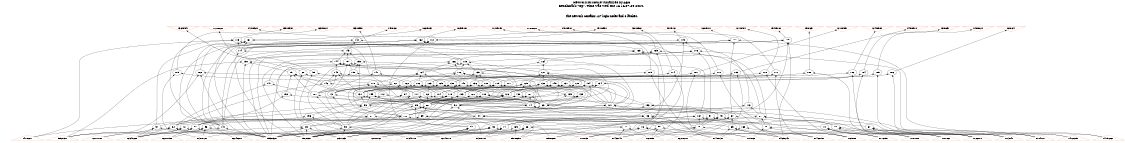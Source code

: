 # Network structure generated by ABC

digraph network {
size = "7.5,10";
center = true;
edge [dir = back];

{
  node [shape = plaintext];
  edge [style = invis];
  LevelTitle1 [label=""];
  LevelTitle2 [label=""];
  Level10 [label = ""];
  Level9 [label = ""];
  Level8 [label = ""];
  Level7 [label = ""];
  Level6 [label = ""];
  Level5 [label = ""];
  Level4 [label = ""];
  Level3 [label = ""];
  Level2 [label = ""];
  Level1 [label = ""];
  Level0 [label = ""];
  LevelTitle1 ->  LevelTitle2 ->  Level10 ->  Level9 ->  Level8 ->  Level7 ->  Level6 ->  Level5 ->  Level4 ->  Level3 ->  Level2 ->  Level1 ->  Level0;
}

{
  rank = same;
  LevelTitle1;
  title1 [shape=plaintext,
          fontsize=20,
          fontname = "Times-Roman",
          label="Network structure visualized by ABC\nBenchmark \"top\". Time was Wed Oct 16 16:07:29 2024. "
         ];
}

{
  rank = same;
  LevelTitle2;
  title2 [shape=plaintext,
          fontsize=18,
          fontname = "Times-Roman",
          label="The network contains 127 logic nodes and 0 latches.\n"
         ];
}

{
  rank = same;
  Level10;
  Node34 [label = "_36_854_", shape = invtriangle, color = coral, fillcolor = coral];
  Node35 [label = "_12_862_", shape = invtriangle, color = coral, fillcolor = coral];
  Node36 [label = "_42_852_", shape = invtriangle, color = coral, fillcolor = coral];
  Node37 [label = "_39_853_", shape = invtriangle, color = coral, fillcolor = coral];
  Node38 [label = "_63_902_", shape = invtriangle, color = coral, fillcolor = coral];
  Node39 [label = "_33_855_", shape = invtriangle, color = coral, fillcolor = coral];
  Node40 [label = "_75_866_", shape = invtriangle, color = coral, fillcolor = coral];
  Node41 [label = "_66_903_", shape = invtriangle, color = coral, fillcolor = coral];
  Node42 [label = "_69_908_", shape = invtriangle, color = coral, fillcolor = coral];
  Node43 [label = "_72_909_", shape = invtriangle, color = coral, fillcolor = coral];
  Node44 [label = "_18_860_", shape = invtriangle, color = coral, fillcolor = coral];
  Node45 [label = "_48_850_", shape = invtriangle, color = coral, fillcolor = coral];
  Node46 [label = "_51_899_", shape = invtriangle, color = coral, fillcolor = coral];
  Node47 [label = "_30_856_", shape = invtriangle, color = coral, fillcolor = coral];
  Node48 [label = "_57_912_", shape = invtriangle, color = coral, fillcolor = coral];
  Node49 [label = "_60_901_", shape = invtriangle, color = coral, fillcolor = coral];
  Node50 [label = "_27_857_", shape = invtriangle, color = coral, fillcolor = coral];
  Node51 [label = "_54_900_", shape = invtriangle, color = coral, fillcolor = coral];
  Node52 [label = "_9_863_", shape = invtriangle, color = coral, fillcolor = coral];
  Node53 [label = "_21_859_", shape = invtriangle, color = coral, fillcolor = coral];
  Node54 [label = "_24_858_", shape = invtriangle, color = coral, fillcolor = coral];
  Node55 [label = "_45_851_", shape = invtriangle, color = coral, fillcolor = coral];
  Node56 [label = "_3_865_", shape = invtriangle, color = coral, fillcolor = coral];
  Node57 [label = "_15_861_", shape = invtriangle, color = coral, fillcolor = coral];
  Node58 [label = "_6_864_", shape = invtriangle, color = coral, fillcolor = coral];
}

{
  rank = same;
  Level9;
  Node113 [label = "113\n", shape = ellipse];
  Node142 [label = "142\n", shape = ellipse];
  Node161 [label = "161\n", shape = ellipse];
  Node162 [label = "162\n", shape = ellipse];
  Node172 [label = "172\n", shape = ellipse];
  Node175 [label = "175\n", shape = ellipse];
  Node177 [label = "177\n", shape = ellipse];
  Node179 [label = "179\n", shape = ellipse];
}

{
  rank = same;
  Level8;
  Node114 [label = "114\n", shape = ellipse];
  Node143 [label = "143\n", shape = ellipse];
  Node163 [label = "163\n", shape = ellipse];
  Node165 [label = "165\n", shape = ellipse];
  Node176 [label = "176\n", shape = ellipse];
}

{
  rank = same;
  Level7;
  Node115 [label = "115\n", shape = ellipse];
  Node144 [label = "144\n", shape = ellipse];
  Node150 [label = "150\n", shape = ellipse];
  Node157 [label = "157\n", shape = ellipse];
  Node159 [label = "159\n", shape = ellipse];
  Node164 [label = "164\n", shape = ellipse];
  Node166 [label = "166\n", shape = ellipse];
}

{
  rank = same;
  Level6;
  Node60 [label = "60\n", shape = ellipse];
  Node99 [label = "99\n", shape = ellipse];
  Node105 [label = "105\n", shape = ellipse];
  Node109 [label = "109\n", shape = ellipse];
  Node116 [label = "116\n", shape = ellipse];
  Node124 [label = "124\n", shape = ellipse];
  Node127 [label = "127\n", shape = ellipse];
  Node135 [label = "135\n", shape = ellipse];
  Node141 [label = "141\n", shape = ellipse];
  Node145 [label = "145\n", shape = ellipse];
  Node151 [label = "151\n", shape = ellipse];
  Node158 [label = "158\n", shape = ellipse];
  Node160 [label = "160\n", shape = ellipse];
  Node170 [label = "170\n", shape = ellipse];
  Node171 [label = "171\n", shape = ellipse];
  Node174 [label = "174\n", shape = ellipse];
  Node178 [label = "178\n", shape = ellipse];
  Node180 [label = "180\n", shape = ellipse];
  Node181 [label = "181\n", shape = ellipse];
  Node182 [label = "182\n", shape = ellipse];
  Node183 [label = "183\n", shape = ellipse];
  Node184 [label = "184\n", shape = ellipse];
  Node185 [label = "185\n", shape = ellipse];
  Node186 [label = "186\n", shape = ellipse];
}

{
  rank = same;
  Level5;
  Node61 [label = "61\n", shape = ellipse];
  Node100 [label = "100\n", shape = ellipse];
  Node106 [label = "106\n", shape = ellipse];
  Node110 [label = "110\n", shape = ellipse];
  Node117 [label = "117\n", shape = ellipse];
  Node119 [label = "119\n", shape = ellipse];
  Node122 [label = "122\n", shape = ellipse];
  Node123 [label = "123\n", shape = ellipse];
  Node125 [label = "125\n", shape = ellipse];
  Node128 [label = "128\n", shape = ellipse];
  Node129 [label = "129\n", shape = ellipse];
  Node132 [label = "132\n", shape = ellipse];
  Node134 [label = "134\n", shape = ellipse];
  Node136 [label = "136\n", shape = ellipse];
  Node137 [label = "137\n", shape = ellipse];
  Node138 [label = "138\n", shape = ellipse];
  Node146 [label = "146\n", shape = ellipse];
  Node147 [label = "147\n", shape = ellipse];
  Node148 [label = "148\n", shape = ellipse];
  Node149 [label = "149\n", shape = ellipse];
  Node154 [label = "154\n", shape = ellipse];
}

{
  rank = same;
  Level4;
  Node62 [label = "62\n", shape = ellipse];
  Node73 [label = "73\n", shape = ellipse];
  Node84 [label = "84\n", shape = ellipse];
  Node101 [label = "101\n", shape = ellipse];
  Node103 [label = "103\n", shape = ellipse];
  Node104 [label = "104\n", shape = ellipse];
  Node107 [label = "107\n", shape = ellipse];
  Node108 [label = "108\n", shape = ellipse];
  Node111 [label = "111\n", shape = ellipse];
  Node112 [label = "112\n", shape = ellipse];
  Node118 [label = "118\n", shape = ellipse];
  Node120 [label = "120\n", shape = ellipse];
  Node126 [label = "126\n", shape = ellipse];
  Node130 [label = "130\n", shape = ellipse];
  Node131 [label = "131\n", shape = ellipse];
  Node133 [label = "133\n", shape = ellipse];
  Node139 [label = "139\n", shape = ellipse];
  Node152 [label = "152\n", shape = ellipse];
  Node155 [label = "155\n", shape = ellipse];
}

{
  rank = same;
  Level3;
  Node63 [label = "63\n", shape = ellipse];
  Node68 [label = "68\n", shape = ellipse];
  Node74 [label = "74\n", shape = ellipse];
  Node85 [label = "85\n", shape = ellipse];
  Node90 [label = "90\n", shape = ellipse];
  Node93 [label = "93\n", shape = ellipse];
  Node121 [label = "121\n", shape = ellipse];
  Node153 [label = "153\n", shape = ellipse];
  Node173 [label = "173\n", shape = ellipse];
}

{
  rank = same;
  Level2;
  Node64 [label = "64\n", shape = ellipse];
  Node69 [label = "69\n", shape = ellipse];
  Node75 [label = "75\n", shape = ellipse];
  Node81 [label = "81\n", shape = ellipse];
  Node86 [label = "86\n", shape = ellipse];
  Node87 [label = "87\n", shape = ellipse];
  Node91 [label = "91\n", shape = ellipse];
  Node94 [label = "94\n", shape = ellipse];
  Node102 [label = "102\n", shape = ellipse];
  Node156 [label = "156\n", shape = ellipse];
  Node167 [label = "167\n", shape = ellipse];
}

{
  rank = same;
  Level1;
  Node65 [label = "65\n", shape = ellipse];
  Node66 [label = "66\n", shape = ellipse];
  Node67 [label = "67\n", shape = ellipse];
  Node70 [label = "70\n", shape = ellipse];
  Node71 [label = "71\n", shape = ellipse];
  Node72 [label = "72\n", shape = ellipse];
  Node76 [label = "76\n", shape = ellipse];
  Node77 [label = "77\n", shape = ellipse];
  Node78 [label = "78\n", shape = ellipse];
  Node79 [label = "79\n", shape = ellipse];
  Node80 [label = "80\n", shape = ellipse];
  Node82 [label = "82\n", shape = ellipse];
  Node83 [label = "83\n", shape = ellipse];
  Node88 [label = "88\n", shape = ellipse];
  Node89 [label = "89\n", shape = ellipse];
  Node92 [label = "92\n", shape = ellipse];
  Node95 [label = "95\n", shape = ellipse];
  Node96 [label = "96\n", shape = ellipse];
  Node97 [label = "97\n", shape = ellipse];
  Node98 [label = "98\n", shape = ellipse];
  Node140 [label = "140\n", shape = ellipse];
  Node168 [label = "168\n", shape = ellipse];
  Node169 [label = "169\n", shape = ellipse];
}

{
  rank = same;
  Level0;
  Node1 [label = "_128_9_", shape = triangle, color = coral, fillcolor = coral];
  Node2 [label = "_113_4_", shape = triangle, color = coral, fillcolor = coral];
  Node3 [label = "_469_24_", shape = triangle, color = coral, fillcolor = coral];
  Node4 [label = "_101_0_", shape = triangle, color = coral, fillcolor = coral];
  Node5 [label = "_210_16_", shape = triangle, color = coral, fillcolor = coral];
  Node6 [label = "_224_20_", shape = triangle, color = coral, fillcolor = coral];
  Node7 [label = "_214_17_", shape = triangle, color = coral, fillcolor = coral];
  Node8 [label = "_116_5_", shape = triangle, color = coral, fillcolor = coral];
  Node9 [label = "_104_1_", shape = triangle, color = coral, fillcolor = coral];
  Node10 [label = "_137_12_", shape = triangle, color = coral, fillcolor = coral];
  Node11 [label = "_234_22_", shape = triangle, color = coral, fillcolor = coral];
  Node12 [label = "_217_18_", shape = triangle, color = coral, fillcolor = coral];
  Node13 [label = "_107_2_", shape = triangle, color = coral, fillcolor = coral];
  Node14 [label = "_134_11_", shape = triangle, color = coral, fillcolor = coral];
  Node15 [label = "_952_31_", shape = triangle, color = coral, fillcolor = coral];
  Node16 [label = "_110_3_", shape = triangle, color = coral, fillcolor = coral];
  Node17 [label = "_221_19_", shape = triangle, color = coral, fillcolor = coral];
  Node18 [label = "_131_10_", shape = triangle, color = coral, fillcolor = coral];
  Node19 [label = "_227_21_", shape = triangle, color = coral, fillcolor = coral];
  Node20 [label = "_953_32_", shape = triangle, color = coral, fillcolor = coral];
  Node21 [label = "_472_25_", shape = triangle, color = coral, fillcolor = coral];
  Node22 [label = "_900_29_", shape = triangle, color = coral, fillcolor = coral];
  Node23 [label = "_478_27_", shape = triangle, color = coral, fillcolor = coral];
  Node24 [label = "_140_13_", shape = triangle, color = coral, fillcolor = coral];
  Node25 [label = "_122_7_", shape = triangle, color = coral, fillcolor = coral];
  Node26 [label = "_119_6_", shape = triangle, color = coral, fillcolor = coral];
  Node27 [label = "_237_23_", shape = triangle, color = coral, fillcolor = coral];
  Node28 [label = "_898_28_", shape = triangle, color = coral, fillcolor = coral];
  Node29 [label = "_146_15_", shape = triangle, color = coral, fillcolor = coral];
  Node30 [label = "_125_8_", shape = triangle, color = coral, fillcolor = coral];
  Node31 [label = "_475_26_", shape = triangle, color = coral, fillcolor = coral];
  Node32 [label = "_143_14_", shape = triangle, color = coral, fillcolor = coral];
  Node33 [label = "_902_30_", shape = triangle, color = coral, fillcolor = coral];
}

title1 -> title2 [style = invis];
title2 -> Node34 [style = invis];
title2 -> Node35 [style = invis];
title2 -> Node36 [style = invis];
title2 -> Node37 [style = invis];
title2 -> Node38 [style = invis];
title2 -> Node39 [style = invis];
title2 -> Node40 [style = invis];
title2 -> Node41 [style = invis];
title2 -> Node42 [style = invis];
title2 -> Node43 [style = invis];
title2 -> Node44 [style = invis];
title2 -> Node45 [style = invis];
title2 -> Node46 [style = invis];
title2 -> Node47 [style = invis];
title2 -> Node48 [style = invis];
title2 -> Node49 [style = invis];
title2 -> Node50 [style = invis];
title2 -> Node51 [style = invis];
title2 -> Node52 [style = invis];
title2 -> Node53 [style = invis];
title2 -> Node54 [style = invis];
title2 -> Node55 [style = invis];
title2 -> Node56 [style = invis];
title2 -> Node57 [style = invis];
title2 -> Node58 [style = invis];
Node34 -> Node35 [style = invis];
Node35 -> Node36 [style = invis];
Node36 -> Node37 [style = invis];
Node37 -> Node38 [style = invis];
Node38 -> Node39 [style = invis];
Node39 -> Node40 [style = invis];
Node40 -> Node41 [style = invis];
Node41 -> Node42 [style = invis];
Node42 -> Node43 [style = invis];
Node43 -> Node44 [style = invis];
Node44 -> Node45 [style = invis];
Node45 -> Node46 [style = invis];
Node46 -> Node47 [style = invis];
Node47 -> Node48 [style = invis];
Node48 -> Node49 [style = invis];
Node49 -> Node50 [style = invis];
Node50 -> Node51 [style = invis];
Node51 -> Node52 [style = invis];
Node52 -> Node53 [style = invis];
Node53 -> Node54 [style = invis];
Node54 -> Node55 [style = invis];
Node55 -> Node56 [style = invis];
Node56 -> Node57 [style = invis];
Node57 -> Node58 [style = invis];
Node34 -> Node60 [style = solid];
Node35 -> Node99 [style = solid];
Node36 -> Node105 [style = solid];
Node37 -> Node109 [style = solid];
Node38 -> Node113 [style = solid];
Node39 -> Node141 [style = solid];
Node40 -> Node142 [style = solid];
Node41 -> Node161 [style = solid];
Node42 -> Node162 [style = solid];
Node43 -> Node165 [style = solid];
Node44 -> Node170 [style = solid];
Node45 -> Node171 [style = solid];
Node46 -> Node172 [style = solid];
Node47 -> Node174 [style = solid];
Node48 -> Node175 [style = solid];
Node49 -> Node177 [style = solid];
Node50 -> Node178 [style = solid];
Node51 -> Node179 [style = solid];
Node52 -> Node180 [style = solid];
Node53 -> Node181 [style = solid];
Node54 -> Node182 [style = solid];
Node55 -> Node183 [style = solid];
Node56 -> Node184 [style = solid];
Node57 -> Node185 [style = solid];
Node58 -> Node186 [style = solid];
Node60 -> Node61 [style = solid];
Node60 -> Node14 [style = solid];
Node61 -> Node62 [style = solid];
Node61 -> Node73 [style = solid];
Node61 -> Node84 [style = solid];
Node62 -> Node63 [style = solid];
Node62 -> Node68 [style = solid];
Node63 -> Node64 [style = solid];
Node63 -> Node31 [style = solid];
Node63 -> Node33 [style = solid];
Node64 -> Node65 [style = solid];
Node64 -> Node66 [style = solid];
Node64 -> Node67 [style = solid];
Node64 -> Node18 [style = solid];
Node65 -> Node24 [style = solid];
Node65 -> Node29 [style = solid];
Node65 -> Node30 [style = solid];
Node66 -> Node7 [style = solid];
Node66 -> Node20 [style = solid];
Node66 -> Node27 [style = solid];
Node66 -> Node32 [style = solid];
Node67 -> Node2 [style = solid];
Node67 -> Node9 [style = solid];
Node67 -> Node25 [style = solid];
Node68 -> Node69 [style = solid];
Node68 -> Node23 [style = solid];
Node68 -> Node33 [style = solid];
Node69 -> Node70 [style = solid];
Node69 -> Node71 [style = solid];
Node69 -> Node72 [style = solid];
Node70 -> Node8 [style = solid];
Node70 -> Node13 [style = solid];
Node70 -> Node25 [style = solid];
Node71 -> Node1 [style = solid];
Node71 -> Node14 [style = solid];
Node71 -> Node32 [style = solid];
Node72 -> Node11 [style = solid];
Node72 -> Node12 [style = solid];
Node72 -> Node20 [style = solid];
Node73 -> Node74 [style = solid];
Node73 -> Node81 [style = solid];
Node74 -> Node75 [style = solid];
Node74 -> Node80 [style = solid];
Node74 -> Node3 [style = solid];
Node74 -> Node33 [style = solid];
Node75 -> Node76 [style = solid];
Node75 -> Node77 [style = solid];
Node75 -> Node78 [style = solid];
Node75 -> Node79 [style = solid];
Node76 -> Node16 [style = solid];
Node76 -> Node19 [style = solid];
Node76 -> Node20 [style = solid];
Node76 -> Node24 [style = solid];
Node77 -> Node10 [style = solid];
Node77 -> Node14 [style = solid];
Node77 -> Node18 [style = solid];
Node78 -> Node1 [style = solid];
Node78 -> Node29 [style = solid];
Node78 -> Node32 [style = solid];
Node79 -> Node4 [style = solid];
Node79 -> Node9 [style = solid];
Node79 -> Node13 [style = solid];
Node80 -> Node11 [style = solid];
Node80 -> Node17 [style = solid];
Node80 -> Node33 [style = solid];
Node81 -> Node82 [style = solid];
Node81 -> Node83 [style = solid];
Node81 -> Node22 [style = solid];
Node82 -> Node11 [style = solid];
Node82 -> Node15 [style = solid];
Node82 -> Node20 [style = solid];
Node82 -> Node27 [style = solid];
Node83 -> Node11 [style = solid];
Node83 -> Node20 [style = solid];
Node83 -> Node27 [style = solid];
Node83 -> Node33 [style = solid];
Node84 -> Node85 [style = solid];
Node84 -> Node90 [style = solid];
Node84 -> Node93 [style = solid];
Node84 -> Node98 [style = solid];
Node85 -> Node86 [style = solid];
Node85 -> Node87 [style = solid];
Node85 -> Node89 [style = solid];
Node85 -> Node33 [style = solid];
Node86 -> Node78 [style = solid];
Node86 -> Node6 [style = solid];
Node86 -> Node20 [style = solid];
Node86 -> Node30 [style = solid];
Node87 -> Node79 [style = solid];
Node87 -> Node88 [style = solid];
Node87 -> Node16 [style = solid];
Node87 -> Node25 [style = solid];
Node88 -> Node2 [style = solid];
Node88 -> Node8 [style = solid];
Node88 -> Node26 [style = solid];
Node89 -> Node5 [style = solid];
Node89 -> Node27 [style = solid];
Node89 -> Node33 [style = solid];
Node90 -> Node91 [style = solid];
Node90 -> Node92 [style = solid];
Node90 -> Node21 [style = solid];
Node90 -> Node33 [style = solid];
Node91 -> Node77 [style = solid];
Node91 -> Node78 [style = solid];
Node91 -> Node88 [style = solid];
Node92 -> Node4 [style = solid];
Node92 -> Node5 [style = solid];
Node92 -> Node20 [style = solid];
Node92 -> Node27 [style = solid];
Node93 -> Node94 [style = solid];
Node93 -> Node97 [style = solid];
Node93 -> Node33 [style = solid];
Node94 -> Node65 [style = solid];
Node94 -> Node95 [style = solid];
Node94 -> Node96 [style = solid];
Node95 -> Node1 [style = solid];
Node95 -> Node16 [style = solid];
Node95 -> Node26 [style = solid];
Node96 -> Node10 [style = solid];
Node96 -> Node11 [style = solid];
Node96 -> Node17 [style = solid];
Node96 -> Node20 [style = solid];
Node97 -> Node11 [style = solid];
Node97 -> Node12 [style = solid];
Node97 -> Node33 [style = solid];
Node98 -> Node7 [style = solid];
Node98 -> Node27 [style = solid];
Node98 -> Node33 [style = solid];
Node99 -> Node100 [style = solid];
Node99 -> Node16 [style = solid];
Node100 -> Node101 [style = solid];
Node100 -> Node103 [style = solid];
Node100 -> Node104 [style = solid];
Node101 -> Node63 [style = solid];
Node101 -> Node68 [style = solid];
Node101 -> Node74 [style = solid];
Node101 -> Node102 [style = solid];
Node102 -> Node82 [style = solid];
Node102 -> Node83 [style = solid];
Node102 -> Node28 [style = solid];
Node103 -> Node85 [style = solid];
Node103 -> Node98 [style = solid];
Node104 -> Node90 [style = solid];
Node104 -> Node93 [style = solid];
Node105 -> Node106 [style = solid];
Node105 -> Node24 [style = solid];
Node106 -> Node107 [style = solid];
Node106 -> Node104 [style = solid];
Node106 -> Node108 [style = solid];
Node107 -> Node85 [style = solid];
Node107 -> Node98 [style = solid];
Node108 -> Node63 [style = solid];
Node108 -> Node68 [style = solid];
Node108 -> Node74 [style = solid];
Node108 -> Node81 [style = solid];
Node109 -> Node110 [style = solid];
Node109 -> Node10 [style = solid];
Node110 -> Node73 [style = solid];
Node110 -> Node107 [style = solid];
Node110 -> Node111 [style = solid];
Node110 -> Node112 [style = solid];
Node111 -> Node63 [style = solid];
Node111 -> Node68 [style = solid];
Node112 -> Node90 [style = solid];
Node112 -> Node93 [style = solid];
Node113 -> Node114 [style = solid];
Node113 -> Node69 [style = solid];
Node113 -> Node140 [style = solid];
Node113 -> Node23 [style = solid];
Node114 -> Node115 [style = solid];
Node114 -> Node33 [style = solid];
Node115 -> Node116 [style = solid];
Node115 -> Node124 [style = solid];
Node115 -> Node127 [style = solid];
Node115 -> Node135 [style = solid];
Node116 -> Node117 [style = solid];
Node116 -> Node119 [style = solid];
Node116 -> Node122 [style = solid];
Node116 -> Node123 [style = solid];
Node117 -> Node108 [style = solid];
Node117 -> Node118 [style = solid];
Node118 -> Node85 [style = solid];
Node118 -> Node90 [style = solid];
Node118 -> Node93 [style = solid];
Node118 -> Node98 [style = solid];
Node119 -> Node103 [style = solid];
Node119 -> Node104 [style = solid];
Node119 -> Node120 [style = solid];
Node119 -> Node121 [style = solid];
Node120 -> Node63 [style = solid];
Node120 -> Node68 [style = solid];
Node120 -> Node81 [style = solid];
Node121 -> Node75 [style = solid];
Node121 -> Node80 [style = solid];
Node121 -> Node3 [style = solid];
Node121 -> Node33 [style = solid];
Node122 -> Node84 [style = solid];
Node122 -> Node108 [style = solid];
Node123 -> Node62 [style = solid];
Node123 -> Node73 [style = solid];
Node123 -> Node118 [style = solid];
Node124 -> Node61 [style = solid];
Node124 -> Node106 [style = solid];
Node124 -> Node110 [style = solid];
Node124 -> Node125 [style = solid];
Node125 -> Node73 [style = solid];
Node125 -> Node126 [style = solid];
Node125 -> Node63 [style = solid];
Node125 -> Node68 [style = solid];
Node126 -> Node85 [style = solid];
Node126 -> Node90 [style = solid];
Node126 -> Node93 [style = solid];
Node126 -> Node98 [style = solid];
Node127 -> Node128 [style = solid];
Node127 -> Node129 [style = solid];
Node127 -> Node132 [style = solid];
Node127 -> Node134 [style = solid];
Node128 -> Node101 [style = solid];
Node128 -> Node126 [style = solid];
Node129 -> Node103 [style = solid];
Node129 -> Node130 [style = solid];
Node129 -> Node131 [style = solid];
Node129 -> Node74 [style = solid];
Node130 -> Node63 [style = solid];
Node130 -> Node68 [style = solid];
Node130 -> Node102 [style = solid];
Node131 -> Node90 [style = solid];
Node131 -> Node93 [style = solid];
Node132 -> Node103 [style = solid];
Node132 -> Node131 [style = solid];
Node132 -> Node133 [style = solid];
Node132 -> Node74 [style = solid];
Node133 -> Node63 [style = solid];
Node133 -> Node68 [style = solid];
Node133 -> Node102 [style = solid];
Node134 -> Node126 [style = solid];
Node134 -> Node133 [style = solid];
Node134 -> Node121 [style = solid];
Node135 -> Node100 [style = solid];
Node135 -> Node136 [style = solid];
Node135 -> Node137 [style = solid];
Node135 -> Node138 [style = solid];
Node136 -> Node111 [style = solid];
Node136 -> Node118 [style = solid];
Node136 -> Node121 [style = solid];
Node136 -> Node102 [style = solid];
Node137 -> Node126 [style = solid];
Node137 -> Node130 [style = solid];
Node137 -> Node121 [style = solid];
Node138 -> Node103 [style = solid];
Node138 -> Node131 [style = solid];
Node138 -> Node139 [style = solid];
Node138 -> Node102 [style = solid];
Node139 -> Node63 [style = solid];
Node139 -> Node68 [style = solid];
Node139 -> Node121 [style = solid];
Node140 -> Node15 [style = solid];
Node140 -> Node20 [style = solid];
Node141 -> Node122 [style = solid];
Node141 -> Node18 [style = solid];
Node142 -> Node143 [style = solid];
Node142 -> Node115 [style = solid];
Node142 -> Node160 [style = solid];
Node143 -> Node144 [style = solid];
Node143 -> Node150 [style = solid];
Node143 -> Node157 [style = solid];
Node143 -> Node159 [style = solid];
Node144 -> Node145 [style = solid];
Node144 -> Node147 [style = solid];
Node144 -> Node148 [style = solid];
Node144 -> Node149 [style = solid];
Node145 -> Node146 [style = solid];
Node145 -> Node107 [style = solid];
Node145 -> Node131 [style = solid];
Node145 -> Node74 [style = solid];
Node146 -> Node111 [style = solid];
Node146 -> Node82 [style = solid];
Node147 -> Node107 [style = solid];
Node147 -> Node82 [style = solid];
Node148 -> Node62 [style = solid];
Node148 -> Node131 [style = solid];
Node148 -> Node121 [style = solid];
Node149 -> Node131 [style = solid];
Node149 -> Node63 [style = solid];
Node149 -> Node68 [style = solid];
Node149 -> Node121 [style = solid];
Node150 -> Node151 [style = solid];
Node150 -> Node154 [style = solid];
Node150 -> Node15 [style = solid];
Node150 -> Node20 [style = solid];
Node151 -> Node146 [style = solid];
Node151 -> Node107 [style = solid];
Node151 -> Node131 [style = solid];
Node151 -> Node152 [style = solid];
Node152 -> Node153 [style = solid];
Node152 -> Node80 [style = solid];
Node153 -> Node75 [style = solid];
Node153 -> Node3 [style = solid];
Node153 -> Node33 [style = solid];
Node154 -> Node155 [style = solid];
Node154 -> Node63 [style = solid];
Node154 -> Node153 [style = solid];
Node154 -> Node90 [style = solid];
Node155 -> Node68 [style = solid];
Node155 -> Node85 [style = solid];
Node155 -> Node93 [style = solid];
Node155 -> Node156 [style = solid];
Node156 -> Node80 [style = solid];
Node156 -> Node98 [style = solid];
Node157 -> Node158 [style = solid];
Node157 -> Node107 [style = solid];
Node157 -> Node90 [style = solid];
Node157 -> Node93 [style = solid];
Node158 -> Node146 [style = solid];
Node158 -> Node121 [style = solid];
Node159 -> Node158 [style = solid];
Node159 -> Node131 [style = solid];
Node159 -> Node85 [style = solid];
Node159 -> Node98 [style = solid];
Node160 -> Node154 [style = solid];
Node160 -> Node15 [style = solid];
Node160 -> Node20 [style = solid];
Node161 -> Node114 [style = solid];
Node161 -> Node94 [style = solid];
Node161 -> Node97 [style = solid];
Node161 -> Node140 [style = solid];
Node162 -> Node163 [style = solid];
Node162 -> Node6 [style = solid];
Node162 -> Node20 [style = solid];
Node162 -> Node28 [style = solid];
Node163 -> Node164 [style = solid];
Node163 -> Node87 [style = solid];
Node163 -> Node20 [style = solid];
Node163 -> Node28 [style = solid];
Node164 -> Node127 [style = solid];
Node164 -> Node135 [style = solid];
Node165 -> Node166 [style = solid];
Node165 -> Node19 [style = solid];
Node165 -> Node20 [style = solid];
Node165 -> Node22 [style = solid];
Node166 -> Node116 [style = solid];
Node166 -> Node124 [style = solid];
Node166 -> Node167 [style = solid];
Node166 -> Node20 [style = solid];
Node167 -> Node168 [style = solid];
Node167 -> Node77 [style = solid];
Node167 -> Node78 [style = solid];
Node167 -> Node169 [style = solid];
Node168 -> Node24 [style = solid];
Node168 -> Node30 [style = solid];
Node169 -> Node20 [style = solid];
Node169 -> Node22 [style = solid];
Node170 -> Node137 [style = solid];
Node170 -> Node8 [style = solid];
Node171 -> Node117 [style = solid];
Node171 -> Node29 [style = solid];
Node172 -> Node114 [style = solid];
Node172 -> Node173 [style = solid];
Node172 -> Node89 [style = solid];
Node172 -> Node140 [style = solid];
Node173 -> Node86 [style = solid];
Node173 -> Node87 [style = solid];
Node174 -> Node123 [style = solid];
Node174 -> Node1 [style = solid];
Node175 -> Node176 [style = solid];
Node175 -> Node92 [style = solid];
Node175 -> Node140 [style = solid];
Node176 -> Node115 [style = solid];
Node176 -> Node91 [style = solid];
Node176 -> Node21 [style = solid];
Node176 -> Node33 [style = solid];
Node177 -> Node114 [style = solid];
Node177 -> Node64 [style = solid];
Node177 -> Node140 [style = solid];
Node177 -> Node31 [style = solid];
Node178 -> Node119 [style = solid];
Node178 -> Node30 [style = solid];
Node179 -> Node114 [style = solid];
Node179 -> Node75 [style = solid];
Node179 -> Node140 [style = solid];
Node179 -> Node3 [style = solid];
Node180 -> Node129 [style = solid];
Node180 -> Node13 [style = solid];
Node181 -> Node136 [style = solid];
Node181 -> Node26 [style = solid];
Node182 -> Node138 [style = solid];
Node182 -> Node25 [style = solid];
Node183 -> Node125 [style = solid];
Node183 -> Node32 [style = solid];
Node184 -> Node128 [style = solid];
Node184 -> Node4 [style = solid];
Node185 -> Node134 [style = solid];
Node185 -> Node2 [style = solid];
Node186 -> Node132 [style = solid];
Node186 -> Node9 [style = solid];
}

